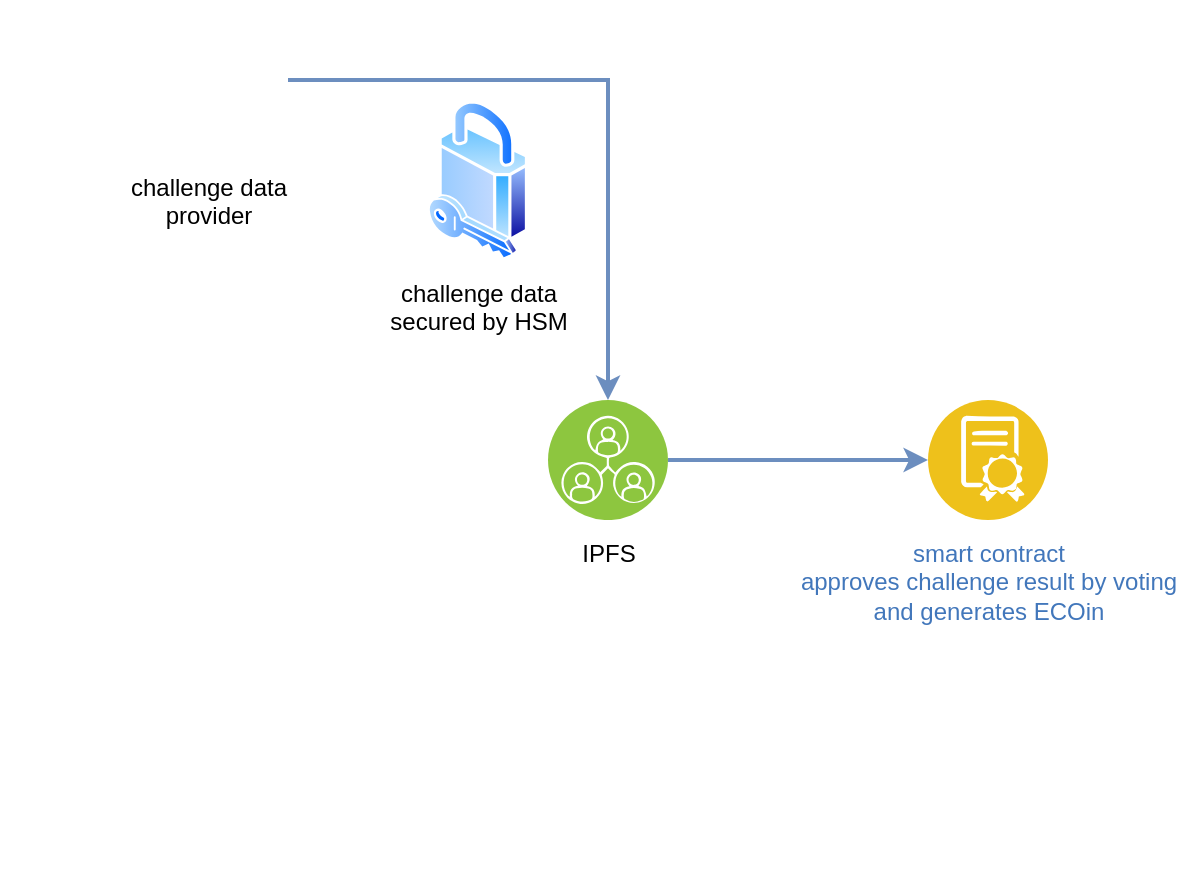 <mxfile pages="1" version="11.2.2" type="github"><diagram id="jt3AVKDOljLtZf_wkwkn" name="Seite-1"><mxGraphModel dx="803" dy="497" grid="1" gridSize="10" guides="1" tooltips="1" connect="1" arrows="1" fold="1" page="1" pageScale="1" pageWidth="827" pageHeight="1169" math="0" shadow="0"><root><mxCell id="0"/><mxCell id="1" parent="0"/><mxCell id="OfqINe5niZC7TNS7lNtZ-6" value="&lt;div&gt;challenge data&lt;/div&gt;&lt;div&gt;secured by HSM&lt;/div&gt;" style="aspect=fixed;perimeter=ellipsePerimeter;html=1;align=center;shadow=0;dashed=0;spacingTop=3;image;image=img/lib/active_directory/security.svg;" vertex="1" parent="1"><mxGeometry x="350" y="90" width="50" height="80" as="geometry"/></mxCell><mxCell id="OfqINe5niZC7TNS7lNtZ-8" style="edgeStyle=orthogonalEdgeStyle;rounded=0;orthogonalLoop=1;jettySize=auto;html=1;fillColor=#dae8fc;strokeColor=#6c8ebf;jumpSize=6;strokeWidth=2;" edge="1" parent="1" source="OfqINe5niZC7TNS7lNtZ-7" target="OfqINe5niZC7TNS7lNtZ-16"><mxGeometry relative="1" as="geometry"/></mxCell><mxCell id="OfqINe5niZC7TNS7lNtZ-7" value="&lt;div&gt;challenge data&lt;/div&gt;&lt;div&gt;provider&lt;/div&gt;" style="shape=image;html=1;verticalAlign=top;verticalLabelPosition=bottom;labelBackgroundColor=#ffffff;imageAspect=0;aspect=fixed;image=https://cdn2.iconfinder.com/data/icons/miscellaneous-12/24/miscellaneous-28-128.png" vertex="1" parent="1"><mxGeometry x="200" y="40" width="80" height="80" as="geometry"/></mxCell><mxCell id="OfqINe5niZC7TNS7lNtZ-14" value="" style="shape=image;html=1;verticalAlign=top;verticalLabelPosition=bottom;labelBackgroundColor=#ffffff;imageAspect=0;aspect=fixed;image=https://cdn0.iconfinder.com/data/icons/internet-line/512/Internet_Line-04-128.png" vertex="1" parent="1"><mxGeometry x="136" y="346" width="128" height="128" as="geometry"/></mxCell><mxCell id="OfqINe5niZC7TNS7lNtZ-20" value="" style="edgeStyle=orthogonalEdgeStyle;rounded=0;jumpSize=6;orthogonalLoop=1;jettySize=auto;html=1;strokeWidth=2;fontSize=12;fontColor=#000000;strokeColor=#6C8EBF;" edge="1" parent="1" source="OfqINe5niZC7TNS7lNtZ-16" target="OfqINe5niZC7TNS7lNtZ-19"><mxGeometry relative="1" as="geometry"/></mxCell><mxCell id="OfqINe5niZC7TNS7lNtZ-16" value="IPFS" style="aspect=fixed;perimeter=ellipsePerimeter;html=1;align=center;shadow=0;dashed=0;fontColor=#000000;labelBackgroundColor=#ffffff;fontSize=12;spacingTop=3;image;image=img/lib/ibm/infrastructure/peer_services.svg;" vertex="1" parent="1"><mxGeometry x="410" y="240" width="60" height="60" as="geometry"/></mxCell><mxCell id="OfqINe5niZC7TNS7lNtZ-19" value="&lt;div&gt;smart contract&lt;/div&gt;&lt;div&gt;approves challenge result by voting&lt;/div&gt;&lt;div&gt;and generates ECOin&lt;/div&gt;" style="aspect=fixed;perimeter=ellipsePerimeter;html=1;align=center;shadow=0;dashed=0;fontColor=#4277BB;labelBackgroundColor=#ffffff;fontSize=12;spacingTop=3;image;image=img/lib/ibm/blockchain/smart_contract.svg;" vertex="1" parent="1"><mxGeometry x="600" y="240" width="60" height="60" as="geometry"/></mxCell></root></mxGraphModel></diagram></mxfile>